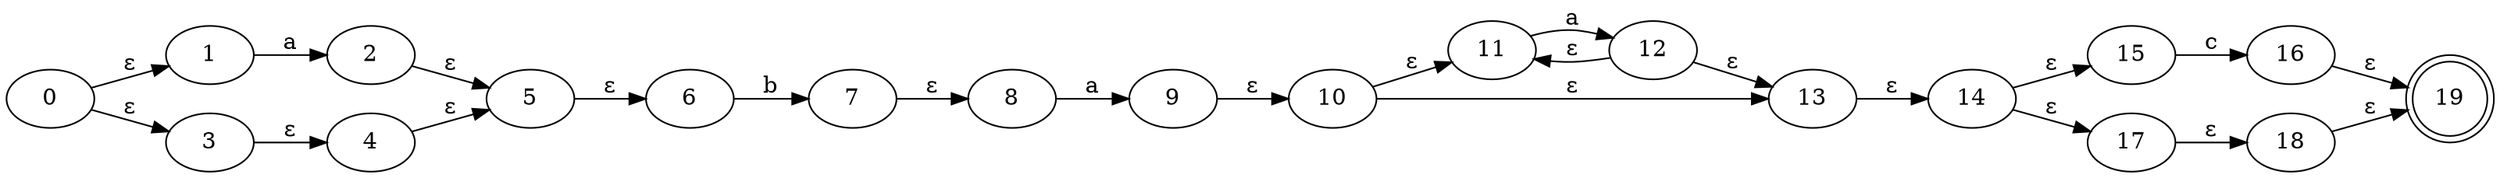 digraph Automata {
	rankdir=LR
	0 [label=0]
	0 -> 1 [label="ε"]
	0 -> 3 [label="ε"]
	1 [label=1]
	1 -> 2 [label=a]
	2 [label=2]
	2 -> 5 [label="ε"]
	3 [label=3]
	3 -> 4 [label="ε"]
	4 [label=4]
	4 -> 5 [label="ε"]
	5 [label=5]
	5 -> 6 [label="ε"]
	6 [label=6]
	6 -> 7 [label=b]
	7 [label=7]
	7 -> 8 [label="ε"]
	8 [label=8]
	8 -> 9 [label=a]
	9 [label=9]
	9 -> 10 [label="ε"]
	10 [label=10]
	10 -> 11 [label="ε"]
	10 -> 13 [label="ε"]
	11 [label=11]
	11 -> 12 [label=a]
	12 [label=12]
	12 -> 11 [label="ε"]
	12 -> 13 [label="ε"]
	13 [label=13]
	13 -> 14 [label="ε"]
	14 [label=14]
	14 -> 15 [label="ε"]
	14 -> 17 [label="ε"]
	15 [label=15]
	15 -> 16 [label=c]
	16 [label=16]
	16 -> 19 [label="ε"]
	17 [label=17]
	17 -> 18 [label="ε"]
	18 [label=18]
	18 -> 19 [label="ε"]
	19 [label=19 shape=doublecircle]
}
